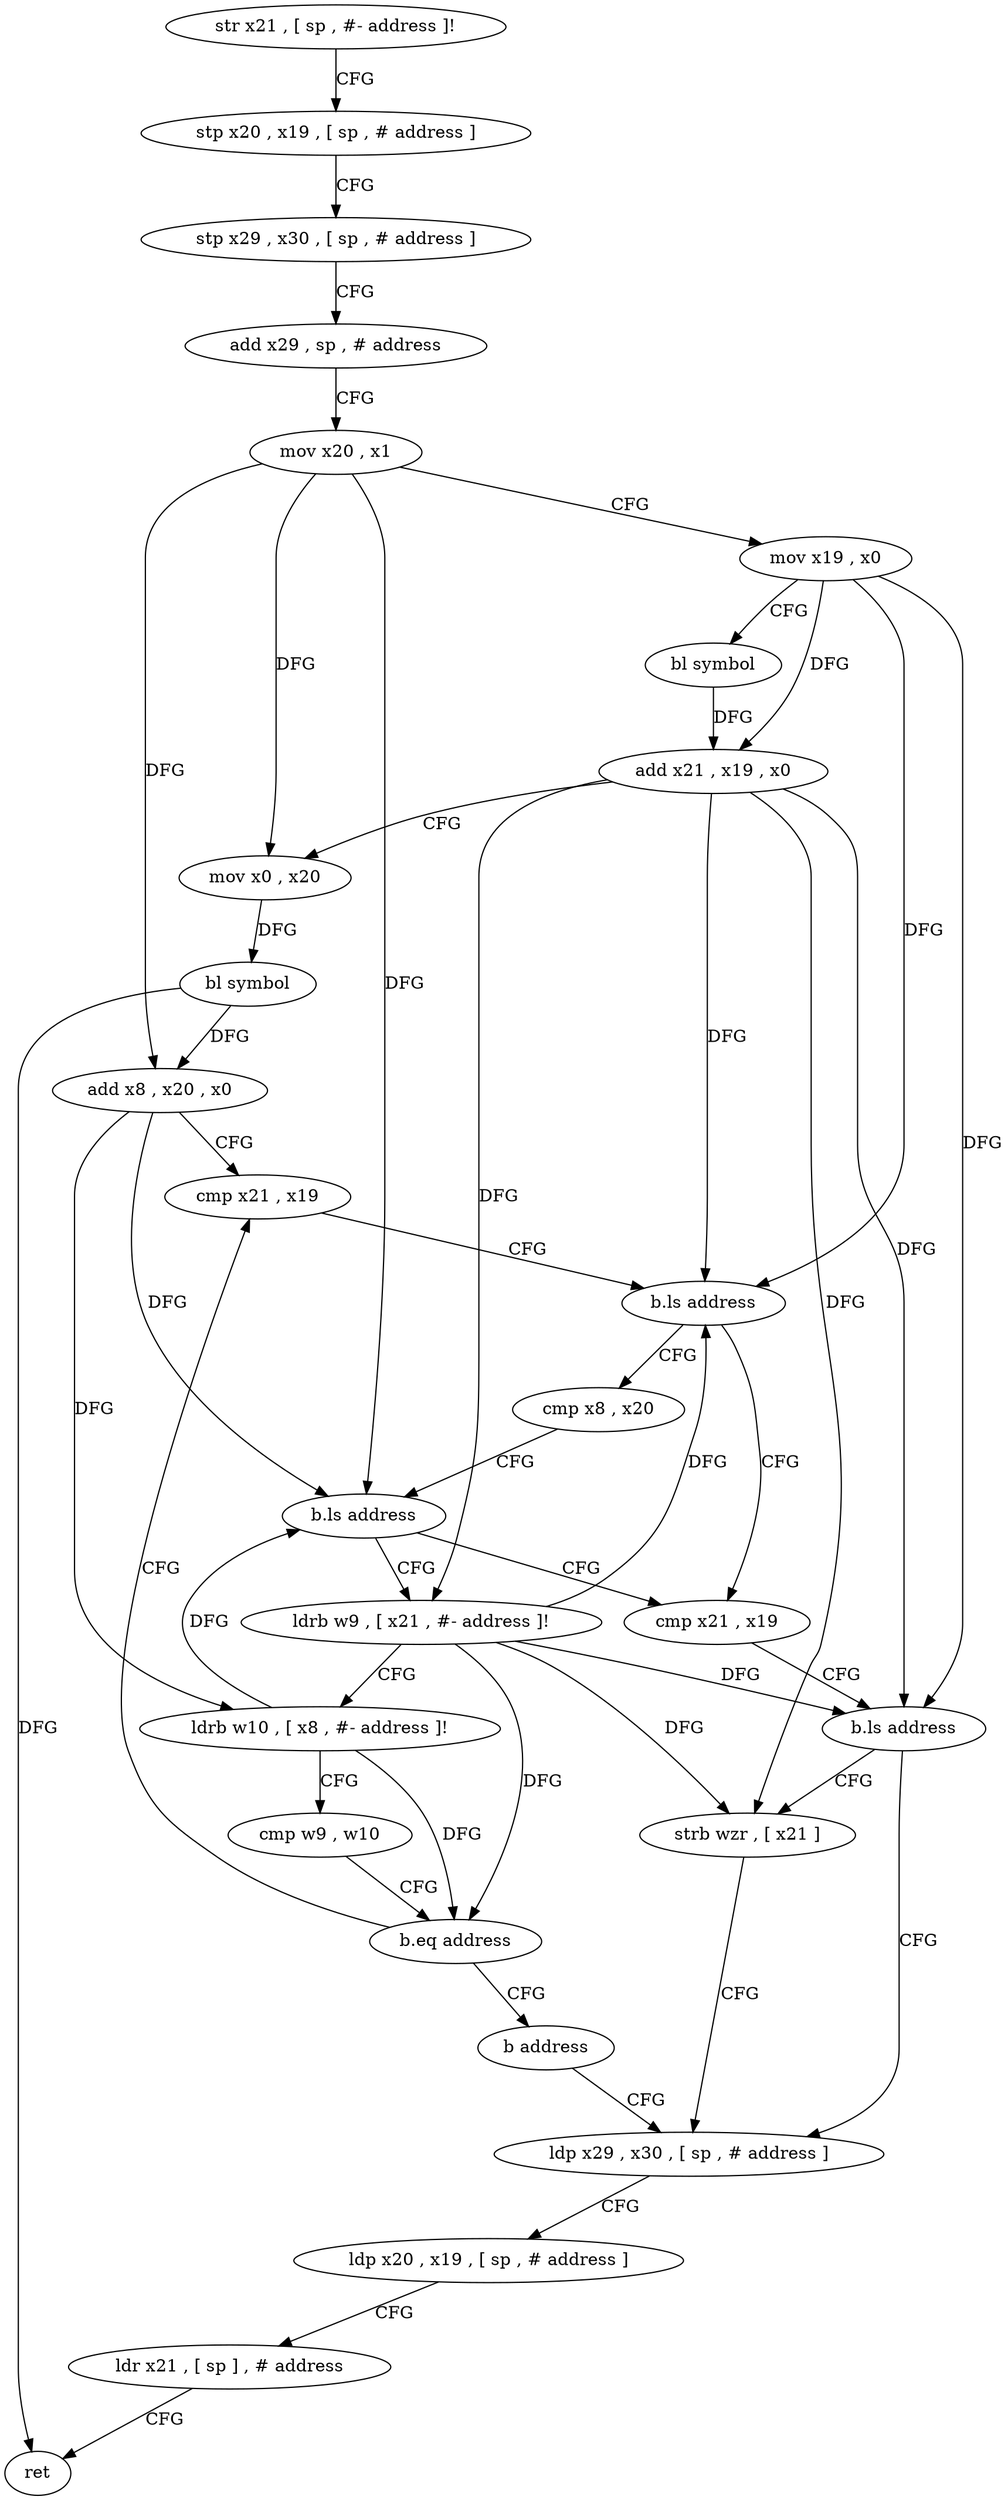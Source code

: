 digraph "func" {
"4200796" [label = "str x21 , [ sp , #- address ]!" ]
"4200800" [label = "stp x20 , x19 , [ sp , # address ]" ]
"4200804" [label = "stp x29 , x30 , [ sp , # address ]" ]
"4200808" [label = "add x29 , sp , # address" ]
"4200812" [label = "mov x20 , x1" ]
"4200816" [label = "mov x19 , x0" ]
"4200820" [label = "bl symbol" ]
"4200824" [label = "add x21 , x19 , x0" ]
"4200828" [label = "mov x0 , x20" ]
"4200832" [label = "bl symbol" ]
"4200836" [label = "add x8 , x20 , x0" ]
"4200840" [label = "cmp x21 , x19" ]
"4200876" [label = "cmp x21 , x19" ]
"4200880" [label = "b.ls address" ]
"4200888" [label = "ldp x29 , x30 , [ sp , # address ]" ]
"4200884" [label = "strb wzr , [ x21 ]" ]
"4200848" [label = "cmp x8 , x20" ]
"4200852" [label = "b.ls address" ]
"4200856" [label = "ldrb w9 , [ x21 , #- address ]!" ]
"4200892" [label = "ldp x20 , x19 , [ sp , # address ]" ]
"4200896" [label = "ldr x21 , [ sp ] , # address" ]
"4200900" [label = "ret" ]
"4200860" [label = "ldrb w10 , [ x8 , #- address ]!" ]
"4200864" [label = "cmp w9 , w10" ]
"4200868" [label = "b.eq address" ]
"4200872" [label = "b address" ]
"4200844" [label = "b.ls address" ]
"4200796" -> "4200800" [ label = "CFG" ]
"4200800" -> "4200804" [ label = "CFG" ]
"4200804" -> "4200808" [ label = "CFG" ]
"4200808" -> "4200812" [ label = "CFG" ]
"4200812" -> "4200816" [ label = "CFG" ]
"4200812" -> "4200828" [ label = "DFG" ]
"4200812" -> "4200836" [ label = "DFG" ]
"4200812" -> "4200852" [ label = "DFG" ]
"4200816" -> "4200820" [ label = "CFG" ]
"4200816" -> "4200824" [ label = "DFG" ]
"4200816" -> "4200844" [ label = "DFG" ]
"4200816" -> "4200880" [ label = "DFG" ]
"4200820" -> "4200824" [ label = "DFG" ]
"4200824" -> "4200828" [ label = "CFG" ]
"4200824" -> "4200844" [ label = "DFG" ]
"4200824" -> "4200880" [ label = "DFG" ]
"4200824" -> "4200884" [ label = "DFG" ]
"4200824" -> "4200856" [ label = "DFG" ]
"4200828" -> "4200832" [ label = "DFG" ]
"4200832" -> "4200836" [ label = "DFG" ]
"4200832" -> "4200900" [ label = "DFG" ]
"4200836" -> "4200840" [ label = "CFG" ]
"4200836" -> "4200852" [ label = "DFG" ]
"4200836" -> "4200860" [ label = "DFG" ]
"4200840" -> "4200844" [ label = "CFG" ]
"4200876" -> "4200880" [ label = "CFG" ]
"4200880" -> "4200888" [ label = "CFG" ]
"4200880" -> "4200884" [ label = "CFG" ]
"4200888" -> "4200892" [ label = "CFG" ]
"4200884" -> "4200888" [ label = "CFG" ]
"4200848" -> "4200852" [ label = "CFG" ]
"4200852" -> "4200876" [ label = "CFG" ]
"4200852" -> "4200856" [ label = "CFG" ]
"4200856" -> "4200860" [ label = "CFG" ]
"4200856" -> "4200884" [ label = "DFG" ]
"4200856" -> "4200844" [ label = "DFG" ]
"4200856" -> "4200880" [ label = "DFG" ]
"4200856" -> "4200868" [ label = "DFG" ]
"4200892" -> "4200896" [ label = "CFG" ]
"4200896" -> "4200900" [ label = "CFG" ]
"4200860" -> "4200864" [ label = "CFG" ]
"4200860" -> "4200852" [ label = "DFG" ]
"4200860" -> "4200868" [ label = "DFG" ]
"4200864" -> "4200868" [ label = "CFG" ]
"4200868" -> "4200840" [ label = "CFG" ]
"4200868" -> "4200872" [ label = "CFG" ]
"4200872" -> "4200888" [ label = "CFG" ]
"4200844" -> "4200876" [ label = "CFG" ]
"4200844" -> "4200848" [ label = "CFG" ]
}
